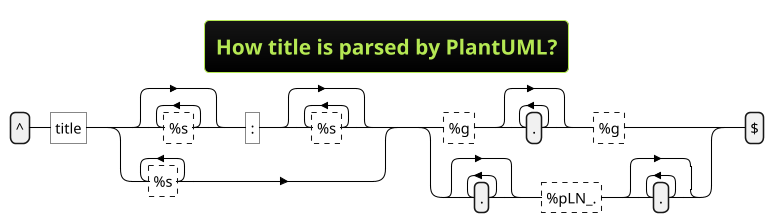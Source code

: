 ' Do not edit
' Theme Gallery
' autogenerated by script
'
@startregex
!theme hacker
title How title is parsed by PlantUML?
^title(?:[%s]*:[%s]*|[%s]+)(?:(?:[%g](.*)[%g])|(?:(.*[%pLN_.].*)))$
@endregex
